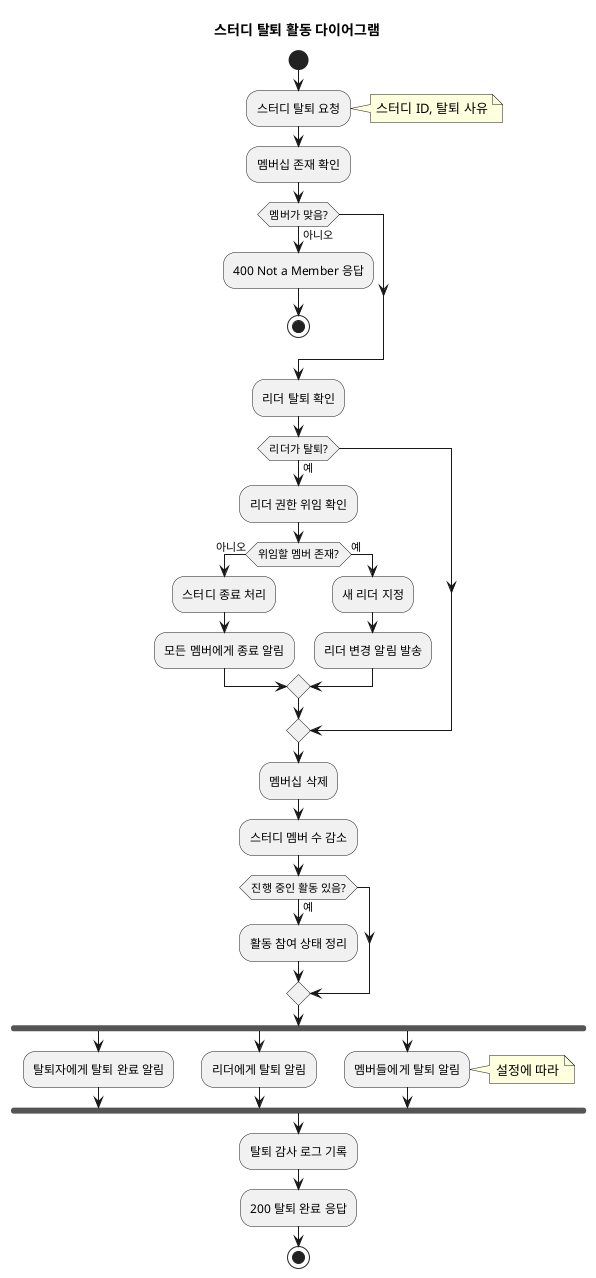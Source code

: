 @startuml
title 스터디 탈퇴 활동 다이어그램

start

:스터디 탈퇴 요청;
note right: 스터디 ID, 탈퇴 사유

:멤버십 존재 확인;

if (멤버가 맞음?) then (아니오)
  :400 Not a Member 응답;
  stop
endif

:리더 탈퇴 확인;

if (리더가 탈퇴?) then (예)
  :리더 권한 위임 확인;

  if (위임할 멤버 존재?) then (아니오)
    :스터디 종료 처리;
    :모든 멤버에게 종료 알림;
  else (예)
    :새 리더 지정;
    :리더 변경 알림 발송;
  endif
endif

:멤버십 삭제;

:스터디 멤버 수 감소;

if (진행 중인 활동 있음?) then (예)
  :활동 참여 상태 정리;
endif

fork
  :탈퇴자에게 탈퇴 완료 알림;
fork again
  :리더에게 탈퇴 알림;
fork again
  :멤버들에게 탈퇴 알림;
  note right: 설정에 따라
end fork

:탈퇴 감사 로그 기록;

:200 탈퇴 완료 응답;

stop

@enduml
